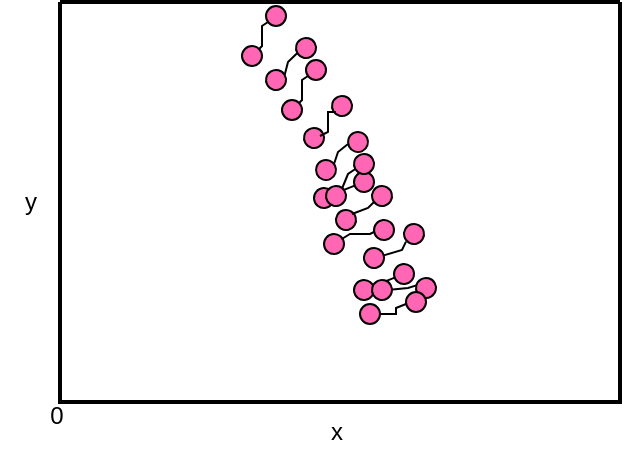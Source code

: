 <mxfile version="21.1.4" type="github">
  <diagram id="y8hk2NV0odpmIzNBS5Js" name="第 1 页">
    <mxGraphModel dx="150" dy="80" grid="1" gridSize="10" guides="1" tooltips="1" connect="1" arrows="1" fold="1" page="1" pageScale="1" pageWidth="827" pageHeight="1169" math="0" shadow="0">
      <root>
        <mxCell id="0" />
        <mxCell id="1" parent="0" />
        <mxCell id="tH6fP_ZQo3fSNL9pGHCD-81" value="" style="swimlane;startSize=0;strokeWidth=2;" parent="1" vertex="1">
          <mxGeometry x="127" y="533" width="280" height="200" as="geometry">
            <mxRectangle x="120" y="280" width="50" height="40" as="alternateBounds" />
          </mxGeometry>
        </mxCell>
        <mxCell id="tH6fP_ZQo3fSNL9pGHCD-82" value="" style="group;rotation=40;" parent="tH6fP_ZQo3fSNL9pGHCD-81" vertex="1" connectable="0">
          <mxGeometry x="142" y="103" width="20" height="30" as="geometry" />
        </mxCell>
        <mxCell id="tH6fP_ZQo3fSNL9pGHCD-83" value="" style="ellipse;whiteSpace=wrap;html=1;aspect=fixed;fillColor=#FF66B3;rotation=40;" parent="tH6fP_ZQo3fSNL9pGHCD-82" vertex="1">
          <mxGeometry x="15" y="6" width="10" height="10" as="geometry" />
        </mxCell>
        <mxCell id="tH6fP_ZQo3fSNL9pGHCD-84" value="" style="ellipse;whiteSpace=wrap;html=1;aspect=fixed;fillColor=#FF66B3;rotation=40;" parent="tH6fP_ZQo3fSNL9pGHCD-82" vertex="1">
          <mxGeometry x="-10" y="13" width="10" height="10" as="geometry" />
        </mxCell>
        <mxCell id="tH6fP_ZQo3fSNL9pGHCD-86" value="" style="group;rotation=40;" parent="tH6fP_ZQo3fSNL9pGHCD-82" vertex="1" connectable="0">
          <mxGeometry x="-10" y="-24" width="20" height="30" as="geometry" />
        </mxCell>
        <mxCell id="tH6fP_ZQo3fSNL9pGHCD-87" value="" style="ellipse;whiteSpace=wrap;html=1;aspect=fixed;fillColor=#FF66B3;rotation=40;" parent="tH6fP_ZQo3fSNL9pGHCD-86" vertex="1">
          <mxGeometry x="15" y="6" width="10" height="10" as="geometry" />
        </mxCell>
        <mxCell id="tH6fP_ZQo3fSNL9pGHCD-88" value="" style="ellipse;whiteSpace=wrap;html=1;aspect=fixed;fillColor=#FF66B3;rotation=40;" parent="tH6fP_ZQo3fSNL9pGHCD-86" vertex="1">
          <mxGeometry x="-5" y="14" width="10" height="10" as="geometry" />
        </mxCell>
        <mxCell id="tH6fP_ZQo3fSNL9pGHCD-89" value="" style="endArrow=none;html=1;rounded=0;startArrow=none;" parent="tH6fP_ZQo3fSNL9pGHCD-86" source="tH6fP_ZQo3fSNL9pGHCD-88" target="tH6fP_ZQo3fSNL9pGHCD-87" edge="1">
          <mxGeometry width="50" height="50" relative="1" as="geometry">
            <mxPoint x="-33" y="51" as="sourcePoint" />
            <mxPoint x="37" y="44" as="targetPoint" />
          </mxGeometry>
        </mxCell>
        <mxCell id="tH6fP_ZQo3fSNL9pGHCD-90" value="" style="group;rotation=20;" parent="tH6fP_ZQo3fSNL9pGHCD-81" vertex="1" connectable="0">
          <mxGeometry x="131" y="62" width="20" height="30" as="geometry" />
        </mxCell>
        <mxCell id="tH6fP_ZQo3fSNL9pGHCD-91" value="" style="ellipse;whiteSpace=wrap;html=1;aspect=fixed;fillColor=#FF66B3;rotation=20;" parent="tH6fP_ZQo3fSNL9pGHCD-90" vertex="1">
          <mxGeometry x="13" y="3" width="10" height="10" as="geometry" />
        </mxCell>
        <mxCell id="tH6fP_ZQo3fSNL9pGHCD-92" value="" style="ellipse;whiteSpace=wrap;html=1;aspect=fixed;fillColor=#FF66B3;rotation=20;" parent="tH6fP_ZQo3fSNL9pGHCD-90" vertex="1">
          <mxGeometry x="-3" y="17" width="10" height="10" as="geometry" />
        </mxCell>
        <mxCell id="tH6fP_ZQo3fSNL9pGHCD-94" value="" style="group;rotation=15;" parent="tH6fP_ZQo3fSNL9pGHCD-90" vertex="1" connectable="0">
          <mxGeometry x="-7" y="-17" width="20" height="30" as="geometry" />
        </mxCell>
        <mxCell id="tH6fP_ZQo3fSNL9pGHCD-95" value="" style="ellipse;whiteSpace=wrap;html=1;aspect=fixed;fillColor=#FF66B3;rotation=15;" parent="tH6fP_ZQo3fSNL9pGHCD-94" vertex="1">
          <mxGeometry x="12" y="2" width="10" height="10" as="geometry" />
        </mxCell>
        <mxCell id="tH6fP_ZQo3fSNL9pGHCD-96" value="" style="ellipse;whiteSpace=wrap;html=1;aspect=fixed;fillColor=#FF66B3;rotation=15;" parent="tH6fP_ZQo3fSNL9pGHCD-94" vertex="1">
          <mxGeometry x="-2" y="18" width="10" height="10" as="geometry" />
        </mxCell>
        <mxCell id="tH6fP_ZQo3fSNL9pGHCD-98" value="" style="group;rotation=90;" parent="tH6fP_ZQo3fSNL9pGHCD-81" vertex="1" connectable="0">
          <mxGeometry x="112" y="29" width="20" height="30" as="geometry" />
        </mxCell>
        <mxCell id="tH6fP_ZQo3fSNL9pGHCD-99" value="" style="ellipse;whiteSpace=wrap;html=1;aspect=fixed;fillColor=#FF66B3;rotation=0;" parent="tH6fP_ZQo3fSNL9pGHCD-98" vertex="1">
          <mxGeometry x="11" width="10" height="10" as="geometry" />
        </mxCell>
        <mxCell id="tH6fP_ZQo3fSNL9pGHCD-100" value="" style="ellipse;whiteSpace=wrap;html=1;aspect=fixed;fillColor=#FF66B3;rotation=0;" parent="tH6fP_ZQo3fSNL9pGHCD-98" vertex="1">
          <mxGeometry x="-1" y="20" width="10" height="10" as="geometry" />
        </mxCell>
        <mxCell id="tH6fP_ZQo3fSNL9pGHCD-102" value="" style="group;rotation=105;" parent="tH6fP_ZQo3fSNL9pGHCD-81" vertex="1" connectable="0">
          <mxGeometry x="49" y="1" width="20" height="30" as="geometry" />
        </mxCell>
        <mxCell id="tH6fP_ZQo3fSNL9pGHCD-103" value="" style="ellipse;whiteSpace=wrap;html=1;aspect=fixed;fillColor=#FF66B3;rotation=15;" parent="tH6fP_ZQo3fSNL9pGHCD-102" vertex="1">
          <mxGeometry x="69" y="17" width="10" height="10" as="geometry" />
        </mxCell>
        <mxCell id="tH6fP_ZQo3fSNL9pGHCD-104" value="" style="ellipse;whiteSpace=wrap;html=1;aspect=fixed;fillColor=#FF66B3;rotation=15;" parent="tH6fP_ZQo3fSNL9pGHCD-102" vertex="1">
          <mxGeometry x="54" y="33" width="10" height="10" as="geometry" />
        </mxCell>
        <mxCell id="ptVCerYITjDNBRavVxPa-3" value="" style="endArrow=none;html=1;rounded=0;startArrow=none;exitX=1;exitY=0;exitDx=0;exitDy=0;entryX=0;entryY=1;entryDx=0;entryDy=0;" edge="1" parent="tH6fP_ZQo3fSNL9pGHCD-102" source="tH6fP_ZQo3fSNL9pGHCD-104" target="tH6fP_ZQo3fSNL9pGHCD-103">
          <mxGeometry width="50" height="50" relative="1" as="geometry">
            <mxPoint x="62" y="37" as="sourcePoint" />
            <mxPoint x="69" y="25" as="targetPoint" />
            <Array as="points">
              <mxPoint x="65" y="29" />
            </Array>
          </mxGeometry>
        </mxCell>
        <mxCell id="tH6fP_ZQo3fSNL9pGHCD-106" value="" style="group;rotation=15;" parent="1" vertex="1" connectable="0">
          <mxGeometry x="262" y="607" width="20" height="30" as="geometry" />
        </mxCell>
        <mxCell id="tH6fP_ZQo3fSNL9pGHCD-107" value="" style="ellipse;whiteSpace=wrap;html=1;aspect=fixed;fillColor=#FF66B3;rotation=15;" parent="tH6fP_ZQo3fSNL9pGHCD-106" vertex="1">
          <mxGeometry x="12" y="2" width="10" height="10" as="geometry" />
        </mxCell>
        <mxCell id="tH6fP_ZQo3fSNL9pGHCD-108" value="" style="ellipse;whiteSpace=wrap;html=1;aspect=fixed;fillColor=#FF66B3;rotation=15;" parent="tH6fP_ZQo3fSNL9pGHCD-106" vertex="1">
          <mxGeometry x="-2" y="18" width="10" height="10" as="geometry" />
        </mxCell>
        <mxCell id="ptVCerYITjDNBRavVxPa-15" value="" style="endArrow=none;html=1;rounded=0;startArrow=none;entryX=0;entryY=1;entryDx=0;entryDy=0;exitX=0.697;exitY=0.046;exitDx=0;exitDy=0;exitPerimeter=0;" edge="1" parent="tH6fP_ZQo3fSNL9pGHCD-106" source="tH6fP_ZQo3fSNL9pGHCD-108" target="tH6fP_ZQo3fSNL9pGHCD-107">
          <mxGeometry width="50" height="50" relative="1" as="geometry">
            <mxPoint x="6" y="20" as="sourcePoint" />
            <mxPoint x="13" y="13" as="targetPoint" />
            <Array as="points">
              <mxPoint x="9" y="12" />
            </Array>
          </mxGeometry>
        </mxCell>
        <mxCell id="tH6fP_ZQo3fSNL9pGHCD-110" value="" style="group;rotation=30;" parent="1" vertex="1" connectable="0">
          <mxGeometry x="269" y="621" width="20" height="30" as="geometry" />
        </mxCell>
        <mxCell id="tH6fP_ZQo3fSNL9pGHCD-111" value="" style="ellipse;whiteSpace=wrap;html=1;aspect=fixed;fillColor=#FF66B3;rotation=30;" parent="tH6fP_ZQo3fSNL9pGHCD-110" vertex="1">
          <mxGeometry x="14" y="4" width="10" height="10" as="geometry" />
        </mxCell>
        <mxCell id="tH6fP_ZQo3fSNL9pGHCD-112" value="" style="ellipse;whiteSpace=wrap;html=1;aspect=fixed;fillColor=#FF66B3;rotation=30;" parent="tH6fP_ZQo3fSNL9pGHCD-110" vertex="1">
          <mxGeometry x="-4" y="16" width="10" height="10" as="geometry" />
        </mxCell>
        <mxCell id="tH6fP_ZQo3fSNL9pGHCD-114" value="" style="group;rotation=40;" parent="1" vertex="1" connectable="0">
          <mxGeometry x="220" y="658" width="20" height="56" as="geometry" />
        </mxCell>
        <mxCell id="tH6fP_ZQo3fSNL9pGHCD-115" value="" style="ellipse;whiteSpace=wrap;html=1;aspect=fixed;fillColor=#FF66B3;rotation=40;" parent="tH6fP_ZQo3fSNL9pGHCD-114" vertex="1">
          <mxGeometry x="74" y="6" width="10" height="10" as="geometry" />
        </mxCell>
        <mxCell id="tH6fP_ZQo3fSNL9pGHCD-116" value="" style="ellipse;whiteSpace=wrap;html=1;aspect=fixed;fillColor=#FF66B3;rotation=40;" parent="tH6fP_ZQo3fSNL9pGHCD-114" vertex="1">
          <mxGeometry x="54" y="14" width="10" height="10" as="geometry" />
        </mxCell>
        <mxCell id="tH6fP_ZQo3fSNL9pGHCD-117" value="" style="endArrow=none;html=1;rounded=0;startArrow=none;" parent="tH6fP_ZQo3fSNL9pGHCD-114" source="tH6fP_ZQo3fSNL9pGHCD-116" target="tH6fP_ZQo3fSNL9pGHCD-115" edge="1">
          <mxGeometry width="50" height="50" relative="1" as="geometry">
            <mxPoint x="26" y="51" as="sourcePoint" />
            <mxPoint x="96" y="44" as="targetPoint" />
          </mxGeometry>
        </mxCell>
        <mxCell id="tH6fP_ZQo3fSNL9pGHCD-118" value="" style="group;rotation=60;" parent="tH6fP_ZQo3fSNL9pGHCD-114" vertex="1" connectable="0">
          <mxGeometry x="42" y="3" width="20" height="40" as="geometry" />
        </mxCell>
        <mxCell id="tH6fP_ZQo3fSNL9pGHCD-119" value="" style="ellipse;whiteSpace=wrap;html=1;aspect=fixed;fillColor=#FF66B3;rotation=60;" parent="tH6fP_ZQo3fSNL9pGHCD-118" vertex="1">
          <mxGeometry x="43" y="10" width="10" height="10" as="geometry" />
        </mxCell>
        <mxCell id="tH6fP_ZQo3fSNL9pGHCD-120" value="" style="ellipse;whiteSpace=wrap;html=1;aspect=fixed;fillColor=#FF66B3;rotation=60;" parent="tH6fP_ZQo3fSNL9pGHCD-118" vertex="1">
          <mxGeometry x="21" y="11" width="10" height="10" as="geometry" />
        </mxCell>
        <mxCell id="tH6fP_ZQo3fSNL9pGHCD-122" value="" style="group;rotation=135;" parent="tH6fP_ZQo3fSNL9pGHCD-118" vertex="1" connectable="0">
          <mxGeometry x="-11" y="10" width="20" height="30" as="geometry" />
        </mxCell>
        <mxCell id="tH6fP_ZQo3fSNL9pGHCD-123" value="" style="ellipse;whiteSpace=wrap;html=1;aspect=fixed;fillColor=#FF66B3;rotation=45;" parent="tH6fP_ZQo3fSNL9pGHCD-122" vertex="1">
          <mxGeometry x="49" y="7" width="10" height="10" as="geometry" />
        </mxCell>
        <mxCell id="tH6fP_ZQo3fSNL9pGHCD-124" value="" style="ellipse;whiteSpace=wrap;html=1;aspect=fixed;fillColor=#FF66B3;rotation=45;" parent="tH6fP_ZQo3fSNL9pGHCD-122" vertex="1">
          <mxGeometry x="26" y="13" width="10" height="10" as="geometry" />
        </mxCell>
        <mxCell id="ptVCerYITjDNBRavVxPa-23" value="" style="endArrow=none;html=1;rounded=0;startArrow=none;entryX=0;entryY=1;entryDx=0;entryDy=0;exitX=0.746;exitY=0.026;exitDx=0;exitDy=0;exitPerimeter=0;" edge="1" parent="tH6fP_ZQo3fSNL9pGHCD-118" source="tH6fP_ZQo3fSNL9pGHCD-120" target="tH6fP_ZQo3fSNL9pGHCD-119">
          <mxGeometry width="50" height="50" relative="1" as="geometry">
            <mxPoint x="31" y="18" as="sourcePoint" />
            <mxPoint x="42" y="12" as="targetPoint" />
            <Array as="points">
              <mxPoint x="39" y="15" />
            </Array>
          </mxGeometry>
        </mxCell>
        <mxCell id="tH6fP_ZQo3fSNL9pGHCD-126" value="" style="group;rotation=120;" parent="tH6fP_ZQo3fSNL9pGHCD-114" vertex="1" connectable="0">
          <mxGeometry x="64" y="-18" width="20" height="30" as="geometry" />
        </mxCell>
        <mxCell id="tH6fP_ZQo3fSNL9pGHCD-127" value="" style="ellipse;whiteSpace=wrap;html=1;aspect=fixed;fillColor=#FF66B3;rotation=30;" parent="tH6fP_ZQo3fSNL9pGHCD-126" vertex="1">
          <mxGeometry x="15" y="4" width="10" height="10" as="geometry" />
        </mxCell>
        <mxCell id="tH6fP_ZQo3fSNL9pGHCD-128" value="" style="ellipse;whiteSpace=wrap;html=1;aspect=fixed;fillColor=#FF66B3;rotation=30;" parent="tH6fP_ZQo3fSNL9pGHCD-126" vertex="1">
          <mxGeometry x="-5" y="16" width="10" height="10" as="geometry" />
        </mxCell>
        <mxCell id="ptVCerYITjDNBRavVxPa-18" value="" style="endArrow=none;html=1;rounded=0;startArrow=none;exitX=0.631;exitY=0.081;exitDx=0;exitDy=0;exitPerimeter=0;" edge="1" parent="tH6fP_ZQo3fSNL9pGHCD-126" source="tH6fP_ZQo3fSNL9pGHCD-84">
          <mxGeometry width="50" height="50" relative="1" as="geometry">
            <mxPoint x="-14" y="10" as="sourcePoint" />
            <mxPoint y="8" as="targetPoint" />
            <Array as="points">
              <mxPoint x="-12" y="9" />
              <mxPoint x="-2" y="9" />
            </Array>
          </mxGeometry>
        </mxCell>
        <mxCell id="ptVCerYITjDNBRavVxPa-22" value="" style="endArrow=none;html=1;rounded=0;startArrow=none;entryX=0.343;entryY=1.028;entryDx=0;entryDy=0;entryPerimeter=0;exitX=1;exitY=0;exitDx=0;exitDy=0;" edge="1" parent="tH6fP_ZQo3fSNL9pGHCD-126" source="tH6fP_ZQo3fSNL9pGHCD-128" target="tH6fP_ZQo3fSNL9pGHCD-127">
          <mxGeometry width="50" height="50" relative="1" as="geometry">
            <mxPoint x="6" y="20" as="sourcePoint" />
            <mxPoint x="17" y="14" as="targetPoint" />
            <Array as="points">
              <mxPoint x="14" y="17" />
            </Array>
          </mxGeometry>
        </mxCell>
        <mxCell id="tH6fP_ZQo3fSNL9pGHCD-130" value="" style="group;rotation=90;" parent="1" vertex="1" connectable="0">
          <mxGeometry x="219" y="535" width="20" height="30" as="geometry" />
        </mxCell>
        <mxCell id="tH6fP_ZQo3fSNL9pGHCD-131" value="" style="ellipse;whiteSpace=wrap;html=1;aspect=fixed;fillColor=#FF66B3;rotation=0;" parent="tH6fP_ZQo3fSNL9pGHCD-130" vertex="1">
          <mxGeometry x="11" width="10" height="10" as="geometry" />
        </mxCell>
        <mxCell id="tH6fP_ZQo3fSNL9pGHCD-132" value="" style="ellipse;whiteSpace=wrap;html=1;aspect=fixed;fillColor=#FF66B3;rotation=0;" parent="tH6fP_ZQo3fSNL9pGHCD-130" vertex="1">
          <mxGeometry x="-1" y="20" width="10" height="10" as="geometry" />
        </mxCell>
        <mxCell id="tH6fP_ZQo3fSNL9pGHCD-135" value="x" style="text;html=1;align=center;verticalAlign=middle;resizable=0;points=[];autosize=1;strokeColor=none;fillColor=none;" parent="1" vertex="1">
          <mxGeometry x="250" y="733" width="30" height="30" as="geometry" />
        </mxCell>
        <mxCell id="tH6fP_ZQo3fSNL9pGHCD-136" value="y" style="text;html=1;align=center;verticalAlign=middle;resizable=0;points=[];autosize=1;strokeColor=none;fillColor=none;" parent="1" vertex="1">
          <mxGeometry x="97" y="618" width="30" height="30" as="geometry" />
        </mxCell>
        <mxCell id="tH6fP_ZQo3fSNL9pGHCD-137" value="0" style="text;html=1;align=center;verticalAlign=middle;resizable=0;points=[];autosize=1;strokeColor=none;fillColor=none;" parent="1" vertex="1">
          <mxGeometry x="110" y="725" width="30" height="30" as="geometry" />
        </mxCell>
        <mxCell id="ptVCerYITjDNBRavVxPa-1" value="" style="endArrow=none;html=1;rounded=0;startArrow=none;exitX=1;exitY=0;exitDx=0;exitDy=0;" edge="1" parent="1" source="tH6fP_ZQo3fSNL9pGHCD-132">
          <mxGeometry width="50" height="50" relative="1" as="geometry">
            <mxPoint x="227" y="556" as="sourcePoint" />
            <mxPoint x="231" y="543" as="targetPoint" />
            <Array as="points">
              <mxPoint x="228" y="555" />
              <mxPoint x="228" y="545" />
            </Array>
          </mxGeometry>
        </mxCell>
        <mxCell id="ptVCerYITjDNBRavVxPa-6" value="" style="endArrow=none;html=1;rounded=0;startArrow=none;exitX=1;exitY=0;exitDx=0;exitDy=0;" edge="1" parent="1" source="tH6fP_ZQo3fSNL9pGHCD-100">
          <mxGeometry width="50" height="50" relative="1" as="geometry">
            <mxPoint x="250" y="580" as="sourcePoint" />
            <mxPoint x="251" y="570" as="targetPoint" />
            <Array as="points">
              <mxPoint x="248" y="582" />
              <mxPoint x="248" y="572" />
            </Array>
          </mxGeometry>
        </mxCell>
        <mxCell id="ptVCerYITjDNBRavVxPa-7" value="" style="endArrow=none;html=1;rounded=0;startArrow=none;exitX=0.764;exitY=0.326;exitDx=0;exitDy=0;exitPerimeter=0;" edge="1" parent="1" source="tH6fP_ZQo3fSNL9pGHCD-96">
          <mxGeometry width="50" height="50" relative="1" as="geometry">
            <mxPoint x="257" y="598" as="sourcePoint" />
            <mxPoint x="265" y="588" as="targetPoint" />
            <Array as="points">
              <mxPoint x="261" y="598" />
              <mxPoint x="261" y="592" />
              <mxPoint x="261" y="588" />
              <mxPoint x="261" y="588" />
            </Array>
          </mxGeometry>
        </mxCell>
        <mxCell id="ptVCerYITjDNBRavVxPa-12" value="" style="endArrow=none;html=1;rounded=0;startArrow=none;exitX=1;exitY=0;exitDx=0;exitDy=0;" edge="1" parent="1" source="tH6fP_ZQo3fSNL9pGHCD-124">
          <mxGeometry width="50" height="50" relative="1" as="geometry">
            <mxPoint x="288" y="689" as="sourcePoint" />
            <mxPoint x="300" y="684" as="targetPoint" />
            <Array as="points">
              <mxPoint x="295" y="689" />
              <mxPoint x="295" y="686" />
            </Array>
          </mxGeometry>
        </mxCell>
        <mxCell id="ptVCerYITjDNBRavVxPa-14" value="" style="endArrow=none;html=1;rounded=0;startArrow=none;exitX=1;exitY=0;exitDx=0;exitDy=0;entryX=0;entryY=1;entryDx=0;entryDy=0;" edge="1" parent="1">
          <mxGeometry width="50" height="50" relative="1" as="geometry">
            <mxPoint x="264" y="614" as="sourcePoint" />
            <mxPoint x="271" y="604" as="targetPoint" />
            <Array as="points">
              <mxPoint x="266" y="608" />
            </Array>
          </mxGeometry>
        </mxCell>
        <mxCell id="ptVCerYITjDNBRavVxPa-16" value="" style="endArrow=none;html=1;rounded=0;startArrow=none;" edge="1" parent="1">
          <mxGeometry width="50" height="50" relative="1" as="geometry">
            <mxPoint x="273" y="639" as="sourcePoint" />
            <mxPoint x="284" y="633" as="targetPoint" />
            <Array as="points">
              <mxPoint x="281" y="636" />
            </Array>
          </mxGeometry>
        </mxCell>
      </root>
    </mxGraphModel>
  </diagram>
</mxfile>
